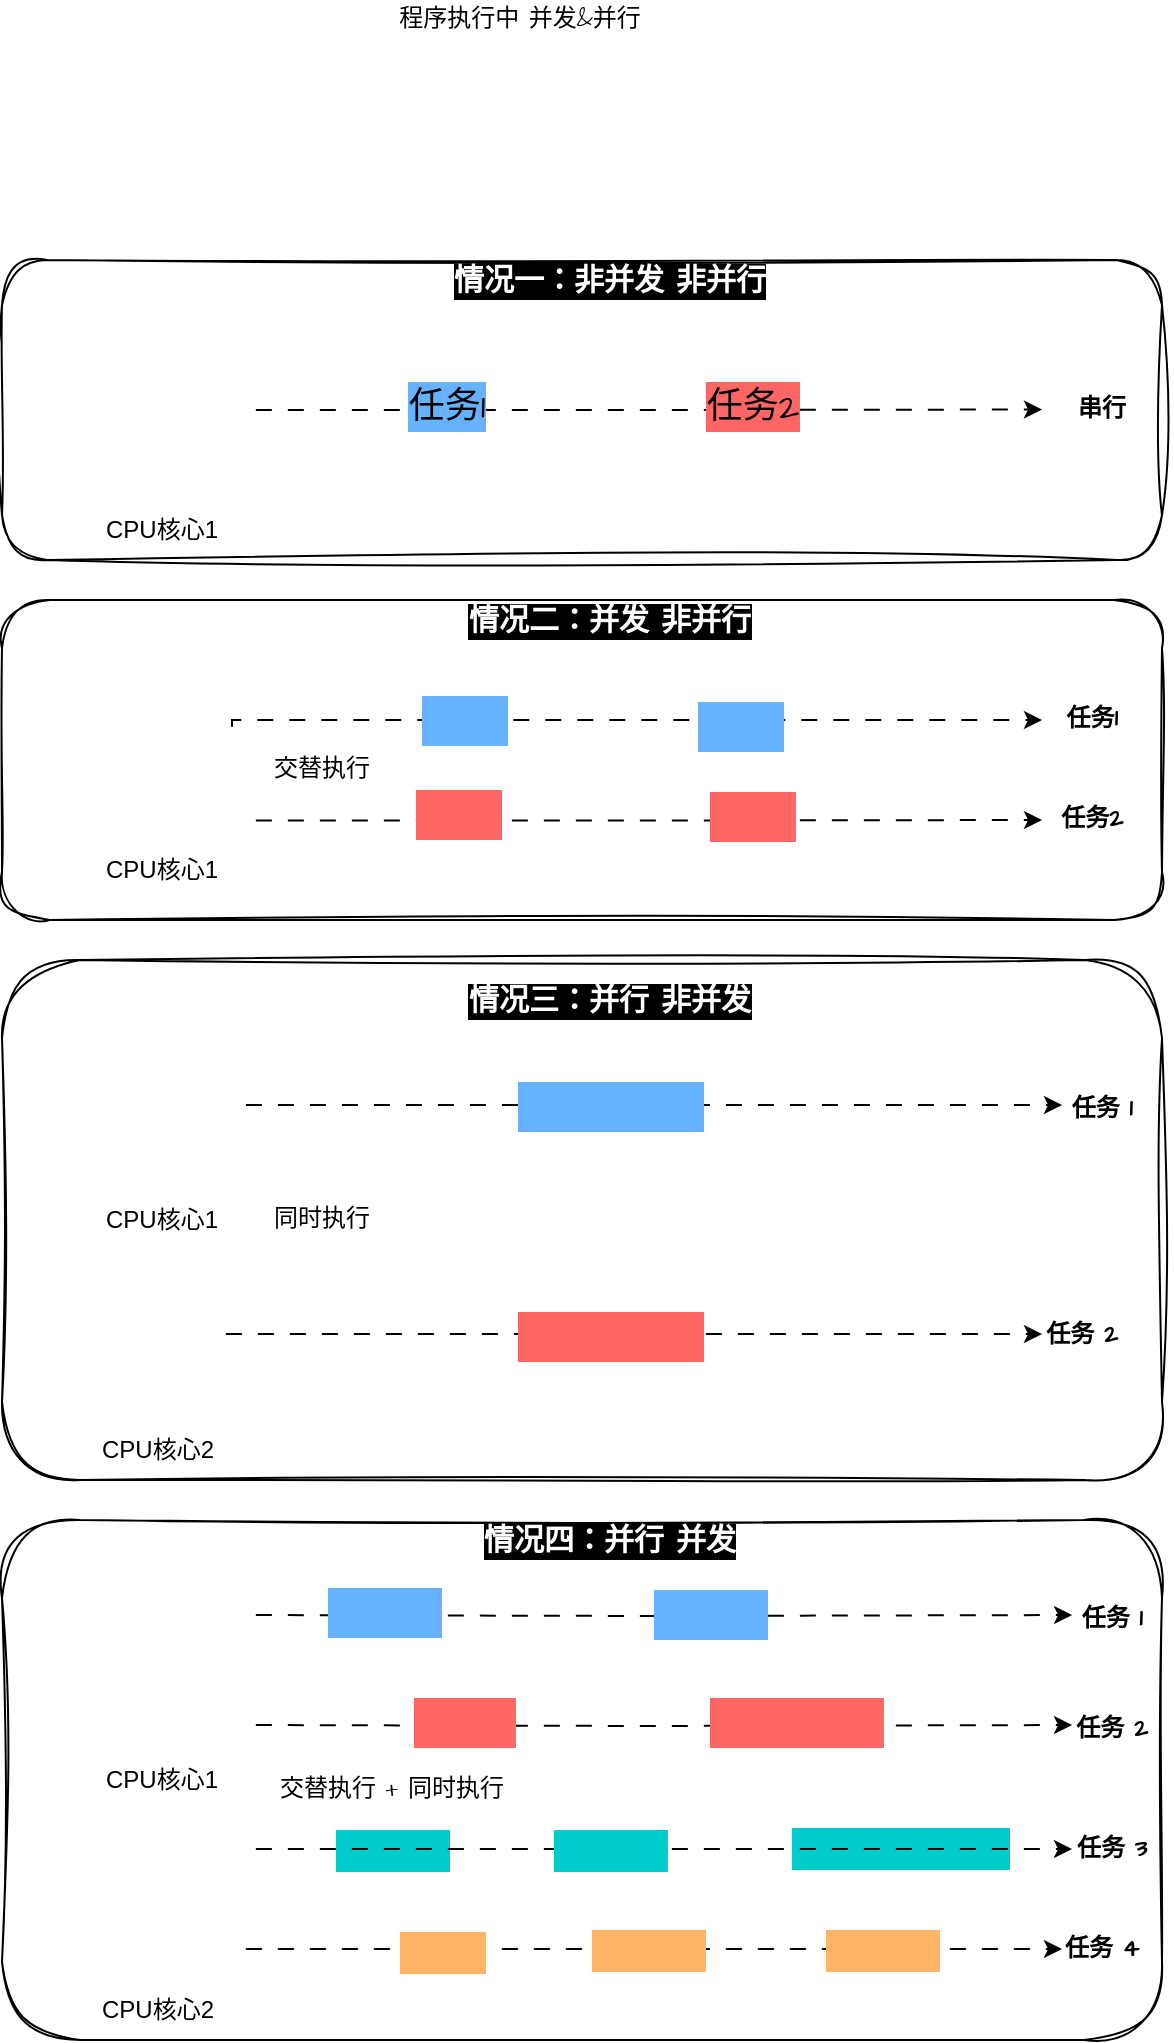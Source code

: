 <mxfile version="24.8.3">
  <diagram name="第 1 页" id="byNhjJoshehbKPNAF51z">
    <mxGraphModel dx="2074" dy="1121" grid="1" gridSize="10" guides="1" tooltips="1" connect="1" arrows="1" fold="1" page="1" pageScale="1" pageWidth="827" pageHeight="1169" math="0" shadow="0">
      <root>
        <mxCell id="0" />
        <mxCell id="1" parent="0" />
        <mxCell id="X3H9cemF7JHuzI0W92OL-17" value="程序执行中 并发&amp;amp;并行" style="text;html=1;align=center;verticalAlign=middle;whiteSpace=wrap;rounded=0;fontFamily=Architects Daughter;fontSource=https%3A%2F%2Ffonts.googleapis.com%2Fcss%3Ffamily%3DArchitects%2BDaughter;" vertex="1" parent="1">
          <mxGeometry x="164" y="80" width="250" height="20" as="geometry" />
        </mxCell>
        <mxCell id="X3H9cemF7JHuzI0W92OL-18" value="" style="rounded=1;whiteSpace=wrap;html=1;sketch=1;hachureGap=4;jiggle=2;curveFitting=1;fontFamily=Architects Daughter;fontSource=https%3A%2F%2Ffonts.googleapis.com%2Fcss%3Ffamily%3DArchitects%2BDaughter;" vertex="1" parent="1">
          <mxGeometry x="30" y="210" width="580" height="150" as="geometry" />
        </mxCell>
        <mxCell id="X3H9cemF7JHuzI0W92OL-24" style="edgeStyle=orthogonalEdgeStyle;rounded=0;hachureGap=4;orthogonalLoop=1;jettySize=auto;html=1;exitX=1;exitY=0.5;exitDx=0;exitDy=0;fontFamily=Architects Daughter;fontSource=https%3A%2F%2Ffonts.googleapis.com%2Fcss%3Ffamily%3DArchitects%2BDaughter;flowAnimation=1;" edge="1" parent="1" source="X3H9cemF7JHuzI0W92OL-27">
          <mxGeometry relative="1" as="geometry">
            <mxPoint x="550" y="284.75" as="targetPoint" />
          </mxGeometry>
        </mxCell>
        <mxCell id="X3H9cemF7JHuzI0W92OL-25" value="&lt;font style=&quot;font-size: 18px; background-color: rgb(255, 102, 102);&quot;&gt;任务2&lt;/font&gt;" style="edgeLabel;html=1;align=center;verticalAlign=middle;resizable=0;points=[];sketch=1;hachureGap=4;jiggle=2;curveFitting=1;fontFamily=Architects Daughter;fontSource=https%3A%2F%2Ffonts.googleapis.com%2Fcss%3Ffamily%3DArchitects%2BDaughter;" vertex="1" connectable="0" parent="X3H9cemF7JHuzI0W92OL-24">
          <mxGeometry x="0.276" y="2" relative="1" as="geometry">
            <mxPoint as="offset" />
          </mxGeometry>
        </mxCell>
        <mxCell id="X3H9cemF7JHuzI0W92OL-26" value="&lt;font style=&quot;font-size: 18px; background-color: rgb(102, 178, 255);&quot;&gt;任务1&lt;/font&gt;" style="edgeLabel;html=1;align=center;verticalAlign=middle;resizable=0;points=[];sketch=1;hachureGap=4;jiggle=2;curveFitting=1;fontFamily=Architects Daughter;fontSource=https%3A%2F%2Ffonts.googleapis.com%2Fcss%3Ffamily%3DArchitects%2BDaughter;" vertex="1" connectable="0" parent="X3H9cemF7JHuzI0W92OL-24">
          <mxGeometry x="-0.493" y="2" relative="1" as="geometry">
            <mxPoint as="offset" />
          </mxGeometry>
        </mxCell>
        <mxCell id="X3H9cemF7JHuzI0W92OL-27" value="" style="shape=image;html=1;verticalAlign=top;verticalLabelPosition=bottom;labelBackgroundColor=#ffffff;imageAspect=0;aspect=fixed;image=https://cdn1.iconfinder.com/data/icons/bootstrap-vol-2/16/cpu-128.png;sketch=1;hachureGap=4;jiggle=2;curveFitting=1;fontFamily=Architects Daughter;fontSource=https%3A%2F%2Ffonts.googleapis.com%2Fcss%3Ffamily%3DArchitects%2BDaughter;" vertex="1" parent="1">
          <mxGeometry x="70" y="245" width="80" height="80" as="geometry" />
        </mxCell>
        <mxCell id="X3H9cemF7JHuzI0W92OL-41" value="情况一：非并发 非并行" style="text;html=1;align=center;verticalAlign=middle;whiteSpace=wrap;rounded=0;fontFamily=Architects Daughter;fontSource=https%3A%2F%2Ffonts.googleapis.com%2Fcss%3Ffamily%3DArchitects%2BDaughter;labelBackgroundColor=#000000;fontColor=#FFFFFF;fontStyle=1;fontSize=15;" vertex="1" parent="1">
          <mxGeometry x="254" y="200" width="160" height="40" as="geometry" />
        </mxCell>
        <mxCell id="X3H9cemF7JHuzI0W92OL-42" value="CPU核心1" style="text;html=1;align=center;verticalAlign=middle;whiteSpace=wrap;rounded=0;" vertex="1" parent="1">
          <mxGeometry x="80" y="330" width="60" height="30" as="geometry" />
        </mxCell>
        <mxCell id="X3H9cemF7JHuzI0W92OL-43" value="串行" style="text;html=1;align=center;verticalAlign=middle;whiteSpace=wrap;rounded=0;fontFamily=Architects Daughter;fontSource=https%3A%2F%2Ffonts.googleapis.com%2Fcss%3Ffamily%3DArchitects%2BDaughter;fontStyle=1" vertex="1" parent="1">
          <mxGeometry x="550" y="270" width="60" height="30" as="geometry" />
        </mxCell>
        <mxCell id="X3H9cemF7JHuzI0W92OL-44" value="" style="rounded=1;whiteSpace=wrap;html=1;sketch=1;hachureGap=4;jiggle=2;curveFitting=1;fontFamily=Architects Daughter;fontSource=https%3A%2F%2Ffonts.googleapis.com%2Fcss%3Ffamily%3DArchitects%2BDaughter;" vertex="1" parent="1">
          <mxGeometry x="30" y="560" width="580" height="260" as="geometry" />
        </mxCell>
        <mxCell id="X3H9cemF7JHuzI0W92OL-45" style="edgeStyle=orthogonalEdgeStyle;rounded=0;hachureGap=4;orthogonalLoop=1;jettySize=auto;html=1;exitX=1;exitY=0.5;exitDx=0;exitDy=0;fontFamily=Architects Daughter;fontSource=https%3A%2F%2Ffonts.googleapis.com%2Fcss%3Ffamily%3DArchitects%2BDaughter;flowAnimation=1;entryX=0.167;entryY=0.417;entryDx=0;entryDy=0;entryPerimeter=0;" edge="1" parent="1" source="X3H9cemF7JHuzI0W92OL-48" target="X3H9cemF7JHuzI0W92OL-51">
          <mxGeometry relative="1" as="geometry">
            <mxPoint x="550" y="634.75" as="targetPoint" />
          </mxGeometry>
        </mxCell>
        <mxCell id="X3H9cemF7JHuzI0W92OL-47" value="&lt;span style=&quot;font-size: 18px; background-color: rgb(102, 178, 255);&quot;&gt;&amp;nbsp; &amp;nbsp; &amp;nbsp; &amp;nbsp; &amp;nbsp; &amp;nbsp; &amp;nbsp;&lt;/span&gt;" style="edgeLabel;html=1;align=center;verticalAlign=middle;resizable=0;points=[];sketch=1;hachureGap=4;jiggle=2;curveFitting=1;fontFamily=Architects Daughter;fontSource=https%3A%2F%2Ffonts.googleapis.com%2Fcss%3Ffamily%3DArchitects%2BDaughter;" vertex="1" connectable="0" parent="X3H9cemF7JHuzI0W92OL-45">
          <mxGeometry x="-0.493" y="2" relative="1" as="geometry">
            <mxPoint x="84" y="2" as="offset" />
          </mxGeometry>
        </mxCell>
        <mxCell id="X3H9cemF7JHuzI0W92OL-48" value="" style="shape=image;html=1;verticalAlign=top;verticalLabelPosition=bottom;labelBackgroundColor=#ffffff;imageAspect=0;aspect=fixed;image=https://cdn1.iconfinder.com/data/icons/bootstrap-vol-2/16/cpu-128.png;sketch=1;hachureGap=4;jiggle=2;curveFitting=1;fontFamily=Architects Daughter;fontSource=https%3A%2F%2Ffonts.googleapis.com%2Fcss%3Ffamily%3DArchitects%2BDaughter;" vertex="1" parent="1">
          <mxGeometry x="70" y="595" width="75" height="75" as="geometry" />
        </mxCell>
        <mxCell id="X3H9cemF7JHuzI0W92OL-49" value="情况三：并行 非并发" style="text;html=1;align=center;verticalAlign=middle;whiteSpace=wrap;rounded=0;fontFamily=Architects Daughter;fontSource=https%3A%2F%2Ffonts.googleapis.com%2Fcss%3Ffamily%3DArchitects%2BDaughter;labelBackgroundColor=#000000;fontColor=#FFFFFF;fontStyle=1;fontSize=15;" vertex="1" parent="1">
          <mxGeometry x="254" y="560" width="160" height="40" as="geometry" />
        </mxCell>
        <mxCell id="X3H9cemF7JHuzI0W92OL-50" value="CPU核心1" style="text;html=1;align=center;verticalAlign=middle;whiteSpace=wrap;rounded=0;" vertex="1" parent="1">
          <mxGeometry x="80" y="675" width="60" height="30" as="geometry" />
        </mxCell>
        <mxCell id="X3H9cemF7JHuzI0W92OL-51" value="任务 1" style="text;html=1;align=center;verticalAlign=middle;whiteSpace=wrap;rounded=0;fontFamily=Architects Daughter;fontSource=https%3A%2F%2Ffonts.googleapis.com%2Fcss%3Ffamily%3DArchitects%2BDaughter;fontStyle=1" vertex="1" parent="1">
          <mxGeometry x="550" y="620" width="60" height="30" as="geometry" />
        </mxCell>
        <mxCell id="X3H9cemF7JHuzI0W92OL-65" value="" style="shape=image;html=1;verticalAlign=top;verticalLabelPosition=bottom;labelBackgroundColor=#ffffff;imageAspect=0;aspect=fixed;image=https://cdn1.iconfinder.com/data/icons/bootstrap-vol-2/16/cpu-128.png;sketch=1;hachureGap=4;jiggle=2;curveFitting=1;fontFamily=Architects Daughter;fontSource=https%3A%2F%2Ffonts.googleapis.com%2Fcss%3Ffamily%3DArchitects%2BDaughter;" vertex="1" parent="1">
          <mxGeometry x="70" y="710" width="75" height="75" as="geometry" />
        </mxCell>
        <mxCell id="X3H9cemF7JHuzI0W92OL-66" value="CPU核心2" style="text;html=1;align=center;verticalAlign=middle;whiteSpace=wrap;rounded=0;" vertex="1" parent="1">
          <mxGeometry x="77.5" y="790" width="60" height="30" as="geometry" />
        </mxCell>
        <mxCell id="X3H9cemF7JHuzI0W92OL-69" style="edgeStyle=orthogonalEdgeStyle;rounded=0;hachureGap=4;orthogonalLoop=1;jettySize=auto;html=1;exitX=1;exitY=0.5;exitDx=0;exitDy=0;fontFamily=Architects Daughter;fontSource=https%3A%2F%2Ffonts.googleapis.com%2Fcss%3Ffamily%3DArchitects%2BDaughter;flowAnimation=1;entryX=0.167;entryY=0.417;entryDx=0;entryDy=0;entryPerimeter=0;" edge="1" parent="1">
          <mxGeometry relative="1" as="geometry">
            <mxPoint x="550" y="747" as="targetPoint" />
            <mxPoint x="135" y="747" as="sourcePoint" />
          </mxGeometry>
        </mxCell>
        <mxCell id="X3H9cemF7JHuzI0W92OL-71" value="&lt;span style=&quot;font-size: 18px; background-color: rgb(255, 102, 102);&quot;&gt;&amp;nbsp; &amp;nbsp; &amp;nbsp; &amp;nbsp; &amp;nbsp; &amp;nbsp; &amp;nbsp;&lt;/span&gt;" style="edgeLabel;html=1;align=center;verticalAlign=middle;resizable=0;points=[];sketch=1;hachureGap=4;jiggle=2;curveFitting=1;fontFamily=Architects Daughter;fontSource=https%3A%2F%2Ffonts.googleapis.com%2Fcss%3Ffamily%3DArchitects%2BDaughter;" vertex="1" connectable="0" parent="1">
          <mxGeometry x="334.004" y="747.5" as="geometry" />
        </mxCell>
        <mxCell id="X3H9cemF7JHuzI0W92OL-74" value="任务 2" style="text;html=1;align=center;verticalAlign=middle;whiteSpace=wrap;rounded=0;fontFamily=Architects Daughter;fontSource=https%3A%2F%2Ffonts.googleapis.com%2Fcss%3Ffamily%3DArchitects%2BDaughter;fontStyle=1" vertex="1" parent="1">
          <mxGeometry x="540" y="732.5" width="60" height="30" as="geometry" />
        </mxCell>
        <mxCell id="X3H9cemF7JHuzI0W92OL-75" value="" style="rounded=1;whiteSpace=wrap;html=1;sketch=1;hachureGap=4;jiggle=2;curveFitting=1;fontFamily=Architects Daughter;fontSource=https%3A%2F%2Ffonts.googleapis.com%2Fcss%3Ffamily%3DArchitects%2BDaughter;" vertex="1" parent="1">
          <mxGeometry x="30" y="380" width="580" height="160" as="geometry" />
        </mxCell>
        <mxCell id="X3H9cemF7JHuzI0W92OL-76" style="edgeStyle=orthogonalEdgeStyle;rounded=0;hachureGap=4;orthogonalLoop=1;jettySize=auto;html=1;exitX=1;exitY=0.5;exitDx=0;exitDy=0;fontFamily=Architects Daughter;fontSource=https%3A%2F%2Ffonts.googleapis.com%2Fcss%3Ffamily%3DArchitects%2BDaughter;flowAnimation=1;entryX=0;entryY=0.5;entryDx=0;entryDy=0;" edge="1" parent="1" target="X3H9cemF7JHuzI0W92OL-82">
          <mxGeometry relative="1" as="geometry">
            <mxPoint x="545" y="450" as="targetPoint" />
            <mxPoint x="145" y="450.25" as="sourcePoint" />
            <Array as="points">
              <mxPoint x="145" y="440" />
            </Array>
          </mxGeometry>
        </mxCell>
        <mxCell id="X3H9cemF7JHuzI0W92OL-78" value="&lt;span style=&quot;font-size: 18px; background-color: rgb(102, 178, 255);&quot;&gt;&amp;nbsp; &amp;nbsp; &amp;nbsp;&amp;nbsp;&lt;/span&gt;" style="edgeLabel;html=1;align=center;verticalAlign=middle;resizable=0;points=[];sketch=1;hachureGap=4;jiggle=2;curveFitting=1;fontFamily=Architects Daughter;fontSource=https%3A%2F%2Ffonts.googleapis.com%2Fcss%3Ffamily%3DArchitects%2BDaughter;" vertex="1" connectable="0" parent="X3H9cemF7JHuzI0W92OL-76">
          <mxGeometry x="-0.493" y="2" relative="1" as="geometry">
            <mxPoint x="20" y="2" as="offset" />
          </mxGeometry>
        </mxCell>
        <mxCell id="X3H9cemF7JHuzI0W92OL-79" value="" style="shape=image;html=1;verticalAlign=top;verticalLabelPosition=bottom;labelBackgroundColor=#ffffff;imageAspect=0;aspect=fixed;image=https://cdn1.iconfinder.com/data/icons/bootstrap-vol-2/16/cpu-128.png;sketch=1;hachureGap=4;jiggle=2;curveFitting=1;fontFamily=Architects Daughter;fontSource=https%3A%2F%2Ffonts.googleapis.com%2Fcss%3Ffamily%3DArchitects%2BDaughter;" vertex="1" parent="1">
          <mxGeometry x="70" y="415" width="80" height="80" as="geometry" />
        </mxCell>
        <mxCell id="X3H9cemF7JHuzI0W92OL-80" value="情况二：并发 非并行" style="text;html=1;align=center;verticalAlign=middle;whiteSpace=wrap;rounded=0;fontFamily=Architects Daughter;fontSource=https%3A%2F%2Ffonts.googleapis.com%2Fcss%3Ffamily%3DArchitects%2BDaughter;labelBackgroundColor=#000000;fontColor=#FFFFFF;fontStyle=1;fontSize=15;" vertex="1" parent="1">
          <mxGeometry x="254" y="370" width="160" height="40" as="geometry" />
        </mxCell>
        <mxCell id="X3H9cemF7JHuzI0W92OL-81" value="CPU核心1" style="text;html=1;align=center;verticalAlign=middle;whiteSpace=wrap;rounded=0;" vertex="1" parent="1">
          <mxGeometry x="80" y="500" width="60" height="30" as="geometry" />
        </mxCell>
        <mxCell id="X3H9cemF7JHuzI0W92OL-82" value="任务1" style="text;html=1;align=center;verticalAlign=middle;whiteSpace=wrap;rounded=0;fontFamily=Architects Daughter;fontSource=https%3A%2F%2Ffonts.googleapis.com%2Fcss%3Ffamily%3DArchitects%2BDaughter;fontStyle=1" vertex="1" parent="1">
          <mxGeometry x="550" y="430" width="50" height="20" as="geometry" />
        </mxCell>
        <mxCell id="X3H9cemF7JHuzI0W92OL-86" style="edgeStyle=orthogonalEdgeStyle;rounded=0;hachureGap=4;orthogonalLoop=1;jettySize=auto;html=1;exitX=1;exitY=0.5;exitDx=0;exitDy=0;fontFamily=Architects Daughter;fontSource=https%3A%2F%2Ffonts.googleapis.com%2Fcss%3Ffamily%3DArchitects%2BDaughter;flowAnimation=1;" edge="1" parent="1">
          <mxGeometry relative="1" as="geometry">
            <mxPoint x="550" y="490" as="targetPoint" />
            <mxPoint x="150" y="490.25" as="sourcePoint" />
            <Array as="points">
              <mxPoint x="150" y="491.25" />
              <mxPoint x="350" y="491.25" />
              <mxPoint x="350" y="490.25" />
            </Array>
          </mxGeometry>
        </mxCell>
        <mxCell id="X3H9cemF7JHuzI0W92OL-87" value="&lt;span style=&quot;font-size: 18px; background-color: rgb(255, 102, 102);&quot;&gt;&amp;nbsp; &amp;nbsp; &amp;nbsp;&amp;nbsp;&lt;/span&gt;" style="edgeLabel;html=1;align=center;verticalAlign=middle;resizable=0;points=[];sketch=1;hachureGap=4;jiggle=2;curveFitting=1;fontFamily=Architects Daughter;fontSource=https%3A%2F%2Ffonts.googleapis.com%2Fcss%3Ffamily%3DArchitects%2BDaughter;" vertex="1" connectable="0" parent="X3H9cemF7JHuzI0W92OL-86">
          <mxGeometry x="0.276" y="2" relative="1" as="geometry">
            <mxPoint as="offset" />
          </mxGeometry>
        </mxCell>
        <mxCell id="X3H9cemF7JHuzI0W92OL-89" value="任务2" style="text;html=1;align=center;verticalAlign=middle;whiteSpace=wrap;rounded=0;fontFamily=Architects Daughter;fontSource=https%3A%2F%2Ffonts.googleapis.com%2Fcss%3Ffamily%3DArchitects%2BDaughter;fontStyle=1" vertex="1" parent="1">
          <mxGeometry x="550" y="480" width="50" height="20" as="geometry" />
        </mxCell>
        <mxCell id="X3H9cemF7JHuzI0W92OL-92" value="交替执行" style="text;html=1;align=center;verticalAlign=middle;whiteSpace=wrap;rounded=0;fontFamily=Architects Daughter;fontSource=https%3A%2F%2Ffonts.googleapis.com%2Fcss%3Ffamily%3DArchitects%2BDaughter;" vertex="1" parent="1">
          <mxGeometry x="160" y="450" width="60" height="30" as="geometry" />
        </mxCell>
        <mxCell id="X3H9cemF7JHuzI0W92OL-97" value="&lt;span style=&quot;font-size: 18px; background-color: rgb(102, 178, 255);&quot;&gt;&amp;nbsp; &amp;nbsp; &amp;nbsp;&amp;nbsp;&lt;/span&gt;" style="edgeLabel;html=1;align=center;verticalAlign=middle;resizable=0;points=[];sketch=1;hachureGap=4;jiggle=2;curveFitting=1;fontFamily=Architects Daughter;fontSource=https%3A%2F%2Ffonts.googleapis.com%2Fcss%3Ffamily%3DArchitects%2BDaughter;" vertex="1" connectable="0" parent="1">
          <mxGeometry x="280" y="440" as="geometry">
            <mxPoint x="119" y="3" as="offset" />
          </mxGeometry>
        </mxCell>
        <mxCell id="X3H9cemF7JHuzI0W92OL-98" value="&lt;span style=&quot;font-size: 18px; background-color: rgb(255, 102, 102);&quot;&gt;&amp;nbsp; &amp;nbsp; &amp;nbsp;&amp;nbsp;&lt;/span&gt;" style="edgeLabel;html=1;align=center;verticalAlign=middle;resizable=0;points=[];sketch=1;hachureGap=4;jiggle=2;curveFitting=1;fontFamily=Architects Daughter;fontSource=https%3A%2F%2Ffonts.googleapis.com%2Fcss%3Ffamily%3DArchitects%2BDaughter;" vertex="1" connectable="0" parent="1">
          <mxGeometry x="413.997" y="494.998" as="geometry">
            <mxPoint x="-156" y="-8" as="offset" />
          </mxGeometry>
        </mxCell>
        <mxCell id="X3H9cemF7JHuzI0W92OL-99" value="同时执行" style="text;html=1;align=center;verticalAlign=middle;whiteSpace=wrap;rounded=0;fontFamily=Architects Daughter;fontSource=https%3A%2F%2Ffonts.googleapis.com%2Fcss%3Ffamily%3DArchitects%2BDaughter;" vertex="1" parent="1">
          <mxGeometry x="160" y="675" width="60" height="30" as="geometry" />
        </mxCell>
        <mxCell id="X3H9cemF7JHuzI0W92OL-100" value="" style="rounded=1;whiteSpace=wrap;html=1;sketch=1;hachureGap=4;jiggle=2;curveFitting=1;fontFamily=Architects Daughter;fontSource=https%3A%2F%2Ffonts.googleapis.com%2Fcss%3Ffamily%3DArchitects%2BDaughter;" vertex="1" parent="1">
          <mxGeometry x="30" y="840" width="580" height="260" as="geometry" />
        </mxCell>
        <mxCell id="X3H9cemF7JHuzI0W92OL-101" style="edgeStyle=orthogonalEdgeStyle;rounded=0;hachureGap=4;orthogonalLoop=1;jettySize=auto;html=1;exitX=1;exitY=0.5;exitDx=0;exitDy=0;fontFamily=Architects Daughter;fontSource=https%3A%2F%2Ffonts.googleapis.com%2Fcss%3Ffamily%3DArchitects%2BDaughter;flowAnimation=1;entryX=0.167;entryY=0.417;entryDx=0;entryDy=0;entryPerimeter=0;" edge="1" parent="1" target="X3H9cemF7JHuzI0W92OL-106">
          <mxGeometry relative="1" as="geometry">
            <mxPoint x="555" y="889.75" as="targetPoint" />
            <mxPoint x="150" y="887.5" as="sourcePoint" />
          </mxGeometry>
        </mxCell>
        <mxCell id="X3H9cemF7JHuzI0W92OL-102" value="&lt;span style=&quot;font-size: 18px; background-color: rgb(102, 178, 255);&quot;&gt;&amp;nbsp; &amp;nbsp; &amp;nbsp; &amp;nbsp;&amp;nbsp;&lt;/span&gt;" style="edgeLabel;html=1;align=center;verticalAlign=middle;resizable=0;points=[];sketch=1;hachureGap=4;jiggle=2;curveFitting=1;fontFamily=Architects Daughter;fontSource=https%3A%2F%2Ffonts.googleapis.com%2Fcss%3Ffamily%3DArchitects%2BDaughter;" vertex="1" connectable="0" parent="X3H9cemF7JHuzI0W92OL-101">
          <mxGeometry x="-0.493" y="2" relative="1" as="geometry">
            <mxPoint x="-35" as="offset" />
          </mxGeometry>
        </mxCell>
        <mxCell id="X3H9cemF7JHuzI0W92OL-103" value="" style="shape=image;html=1;verticalAlign=top;verticalLabelPosition=bottom;labelBackgroundColor=#ffffff;imageAspect=0;aspect=fixed;image=https://cdn1.iconfinder.com/data/icons/bootstrap-vol-2/16/cpu-128.png;sketch=1;hachureGap=4;jiggle=2;curveFitting=1;fontFamily=Architects Daughter;fontSource=https%3A%2F%2Ffonts.googleapis.com%2Fcss%3Ffamily%3DArchitects%2BDaughter;" vertex="1" parent="1">
          <mxGeometry x="70" y="875" width="75" height="75" as="geometry" />
        </mxCell>
        <mxCell id="X3H9cemF7JHuzI0W92OL-104" value="情况四：并行 并发" style="text;html=1;align=center;verticalAlign=middle;whiteSpace=wrap;rounded=0;fontFamily=Architects Daughter;fontSource=https%3A%2F%2Ffonts.googleapis.com%2Fcss%3Ffamily%3DArchitects%2BDaughter;labelBackgroundColor=#000000;fontColor=#FFFFFF;fontStyle=1;fontSize=15;" vertex="1" parent="1">
          <mxGeometry x="254" y="830" width="160" height="40" as="geometry" />
        </mxCell>
        <mxCell id="X3H9cemF7JHuzI0W92OL-105" value="CPU核心1" style="text;html=1;align=center;verticalAlign=middle;whiteSpace=wrap;rounded=0;" vertex="1" parent="1">
          <mxGeometry x="80" y="955" width="60" height="30" as="geometry" />
        </mxCell>
        <mxCell id="X3H9cemF7JHuzI0W92OL-106" value="任务 1" style="text;html=1;align=center;verticalAlign=middle;whiteSpace=wrap;rounded=0;fontFamily=Architects Daughter;fontSource=https%3A%2F%2Ffonts.googleapis.com%2Fcss%3Ffamily%3DArchitects%2BDaughter;fontStyle=1" vertex="1" parent="1">
          <mxGeometry x="555" y="875" width="60" height="30" as="geometry" />
        </mxCell>
        <mxCell id="X3H9cemF7JHuzI0W92OL-107" value="" style="shape=image;html=1;verticalAlign=top;verticalLabelPosition=bottom;labelBackgroundColor=#ffffff;imageAspect=0;aspect=fixed;image=https://cdn1.iconfinder.com/data/icons/bootstrap-vol-2/16/cpu-128.png;sketch=1;hachureGap=4;jiggle=2;curveFitting=1;fontFamily=Architects Daughter;fontSource=https%3A%2F%2Ffonts.googleapis.com%2Fcss%3Ffamily%3DArchitects%2BDaughter;" vertex="1" parent="1">
          <mxGeometry x="70" y="990" width="75" height="75" as="geometry" />
        </mxCell>
        <mxCell id="X3H9cemF7JHuzI0W92OL-108" value="CPU核心2" style="text;html=1;align=center;verticalAlign=middle;whiteSpace=wrap;rounded=0;" vertex="1" parent="1">
          <mxGeometry x="77.5" y="1070" width="60" height="30" as="geometry" />
        </mxCell>
        <mxCell id="X3H9cemF7JHuzI0W92OL-109" value="&lt;span style=&quot;font-size: 18px; background-color: rgb(102, 178, 255);&quot;&gt;&amp;nbsp; &amp;nbsp; &amp;nbsp; &amp;nbsp;&amp;nbsp;&lt;/span&gt;" style="edgeLabel;html=1;align=center;verticalAlign=middle;resizable=0;points=[];sketch=1;hachureGap=4;jiggle=2;curveFitting=1;fontFamily=Architects Daughter;fontSource=https%3A%2F%2Ffonts.googleapis.com%2Fcss%3Ffamily%3DArchitects%2BDaughter;" vertex="1" connectable="0" parent="1">
          <mxGeometry x="380.0" y="887.503" as="geometry">
            <mxPoint x="4" y="-1" as="offset" />
          </mxGeometry>
        </mxCell>
        <mxCell id="X3H9cemF7JHuzI0W92OL-110" value="&lt;span style=&quot;color: rgb(0, 0, 0); font-family: &amp;quot;Architects Daughter&amp;quot;; font-size: 18px; font-style: normal; font-variant-ligatures: normal; font-variant-caps: normal; font-weight: 400; letter-spacing: normal; orphans: 2; text-align: center; text-indent: 0px; text-transform: none; widows: 2; word-spacing: 0px; -webkit-text-stroke-width: 0px; white-space: nowrap; text-decoration-thickness: initial; text-decoration-style: initial; text-decoration-color: initial; float: none; display: inline !important;&quot;&gt;&amp;nbsp; &amp;nbsp; &amp;nbsp; &amp;nbsp;&amp;nbsp;&lt;/span&gt;" style="edgeStyle=orthogonalEdgeStyle;rounded=0;hachureGap=4;orthogonalLoop=1;jettySize=auto;html=1;exitX=1;exitY=0.5;exitDx=0;exitDy=0;fontFamily=Architects Daughter;fontSource=https%3A%2F%2Ffonts.googleapis.com%2Fcss%3Ffamily%3DArchitects%2BDaughter;flowAnimation=1;entryX=0.167;entryY=0.417;entryDx=0;entryDy=0;entryPerimeter=0;labelBackgroundColor=#FFB366;" edge="1" parent="1">
          <mxGeometry relative="1" as="geometry">
            <mxPoint x="560" y="1054.5" as="targetPoint" />
            <mxPoint x="145" y="1054.5" as="sourcePoint" />
          </mxGeometry>
        </mxCell>
        <mxCell id="X3H9cemF7JHuzI0W92OL-111" value="&lt;span style=&quot;font-size: 18px;&quot;&gt;&amp;nbsp; &amp;nbsp; &amp;nbsp;&amp;nbsp;&lt;/span&gt;" style="edgeLabel;html=1;align=center;verticalAlign=middle;resizable=0;points=[];sketch=1;hachureGap=4;jiggle=2;curveFitting=1;fontFamily=Architects Daughter;fontSource=https%3A%2F%2Ffonts.googleapis.com%2Fcss%3Ffamily%3DArchitects%2BDaughter;labelBackgroundColor=#FFB366;" vertex="1" connectable="0" parent="1">
          <mxGeometry x="270.004" y="1055.0" as="geometry">
            <mxPoint x="-20" y="1" as="offset" />
          </mxGeometry>
        </mxCell>
        <mxCell id="X3H9cemF7JHuzI0W92OL-112" value="&lt;span style=&quot;font-size: 18px;&quot;&gt;&amp;nbsp; &amp;nbsp; &amp;nbsp; &amp;nbsp;&amp;nbsp;&lt;/span&gt;" style="edgeLabel;html=1;align=center;verticalAlign=middle;resizable=0;points=[];sketch=1;hachureGap=4;jiggle=2;curveFitting=1;fontFamily=Architects Daughter;fontSource=https%3A%2F%2Ffonts.googleapis.com%2Fcss%3Ffamily%3DArchitects%2BDaughter;labelBackgroundColor=#FFB366;" vertex="1" connectable="0" parent="1">
          <mxGeometry x="470.004" y="1055.0" as="geometry" />
        </mxCell>
        <mxCell id="X3H9cemF7JHuzI0W92OL-113" value="任务 4" style="text;html=1;align=center;verticalAlign=middle;whiteSpace=wrap;rounded=0;fontFamily=Architects Daughter;fontSource=https%3A%2F%2Ffonts.googleapis.com%2Fcss%3Ffamily%3DArchitects%2BDaughter;fontStyle=1" vertex="1" parent="1">
          <mxGeometry x="550" y="1040" width="60" height="30" as="geometry" />
        </mxCell>
        <mxCell id="X3H9cemF7JHuzI0W92OL-117" style="edgeStyle=orthogonalEdgeStyle;rounded=0;hachureGap=4;orthogonalLoop=1;jettySize=auto;html=1;exitX=1;exitY=0.5;exitDx=0;exitDy=0;fontFamily=Architects Daughter;fontSource=https%3A%2F%2Ffonts.googleapis.com%2Fcss%3Ffamily%3DArchitects%2BDaughter;flowAnimation=1;entryX=0.167;entryY=0.417;entryDx=0;entryDy=0;entryPerimeter=0;" edge="1" parent="1" target="X3H9cemF7JHuzI0W92OL-119">
          <mxGeometry relative="1" as="geometry">
            <mxPoint x="555" y="944.75" as="targetPoint" />
            <mxPoint x="150" y="942.5" as="sourcePoint" />
          </mxGeometry>
        </mxCell>
        <mxCell id="X3H9cemF7JHuzI0W92OL-119" value="任务 2" style="text;html=1;align=center;verticalAlign=middle;whiteSpace=wrap;rounded=0;fontFamily=Architects Daughter;fontSource=https%3A%2F%2Ffonts.googleapis.com%2Fcss%3Ffamily%3DArchitects%2BDaughter;fontStyle=1" vertex="1" parent="1">
          <mxGeometry x="555" y="930" width="60" height="30" as="geometry" />
        </mxCell>
        <mxCell id="X3H9cemF7JHuzI0W92OL-129" value="&lt;span style=&quot;font-size: 18px;&quot;&gt;&amp;nbsp; &amp;nbsp; &amp;nbsp; &amp;nbsp;&amp;nbsp;&lt;/span&gt;" style="edgeLabel;html=1;align=center;verticalAlign=middle;resizable=0;points=[];sketch=1;hachureGap=4;jiggle=2;curveFitting=1;fontFamily=Architects Daughter;fontSource=https%3A%2F%2Ffonts.googleapis.com%2Fcss%3Ffamily%3DArchitects%2BDaughter;labelBackgroundColor=#00CCCC;" vertex="1" connectable="0" parent="1">
          <mxGeometry x="225.004" y="1005.0" as="geometry" />
        </mxCell>
        <mxCell id="X3H9cemF7JHuzI0W92OL-130" value="&lt;span style=&quot;font-size: 18px;&quot;&gt;&amp;nbsp; &amp;nbsp; &amp;nbsp; &amp;nbsp; &amp;nbsp; &amp;nbsp; &amp;nbsp; &amp;nbsp;&lt;/span&gt;" style="edgeLabel;html=1;align=center;verticalAlign=middle;resizable=0;points=[];sketch=1;hachureGap=4;jiggle=2;curveFitting=1;fontFamily=Architects Daughter;fontSource=https%3A%2F%2Ffonts.googleapis.com%2Fcss%3Ffamily%3DArchitects%2BDaughter;labelBackgroundColor=#00CCCC;" vertex="1" connectable="0" parent="1">
          <mxGeometry x="430.004" y="1005.0" as="geometry">
            <mxPoint x="49" y="-1" as="offset" />
          </mxGeometry>
        </mxCell>
        <mxCell id="X3H9cemF7JHuzI0W92OL-131" value="任务 3" style="text;html=1;align=center;verticalAlign=middle;whiteSpace=wrap;rounded=0;fontFamily=Architects Daughter;fontSource=https%3A%2F%2Ffonts.googleapis.com%2Fcss%3Ffamily%3DArchitects%2BDaughter;fontStyle=1" vertex="1" parent="1">
          <mxGeometry x="555" y="990" width="60" height="30" as="geometry" />
        </mxCell>
        <mxCell id="X3H9cemF7JHuzI0W92OL-132" style="edgeStyle=orthogonalEdgeStyle;rounded=0;hachureGap=4;orthogonalLoop=1;jettySize=auto;html=1;exitX=1;exitY=0.5;exitDx=0;exitDy=0;fontFamily=Architects Daughter;fontSource=https%3A%2F%2Ffonts.googleapis.com%2Fcss%3Ffamily%3DArchitects%2BDaughter;flowAnimation=1;entryX=0.167;entryY=0.417;entryDx=0;entryDy=0;entryPerimeter=0;" edge="1" parent="1">
          <mxGeometry relative="1" as="geometry">
            <mxPoint x="565" y="1004.5" as="targetPoint" />
            <mxPoint x="150" y="1004.5" as="sourcePoint" />
          </mxGeometry>
        </mxCell>
        <mxCell id="X3H9cemF7JHuzI0W92OL-133" value="&lt;span style=&quot;font-size: 18px; background-color: rgb(255, 102, 102);&quot;&gt;&amp;nbsp; &amp;nbsp; &amp;nbsp; &amp;nbsp;&lt;/span&gt;" style="edgeLabel;html=1;align=center;verticalAlign=middle;resizable=0;points=[];sketch=1;hachureGap=4;jiggle=2;curveFitting=1;fontFamily=Architects Daughter;fontSource=https%3A%2F%2Ffonts.googleapis.com%2Fcss%3Ffamily%3DArchitects%2BDaughter;" vertex="1" connectable="0" parent="1">
          <mxGeometry x="254.004" y="942.5" as="geometry">
            <mxPoint x="7" y="-2" as="offset" />
          </mxGeometry>
        </mxCell>
        <mxCell id="X3H9cemF7JHuzI0W92OL-134" value="&lt;span style=&quot;font-size: 18px; background-color: rgb(255, 102, 102);&quot;&gt;&amp;nbsp; &amp;nbsp; &amp;nbsp; &amp;nbsp; &amp;nbsp; &amp;nbsp;&amp;nbsp;&lt;/span&gt;" style="edgeLabel;html=1;align=center;verticalAlign=middle;resizable=0;points=[];sketch=1;hachureGap=4;jiggle=2;curveFitting=1;fontFamily=Architects Daughter;fontSource=https%3A%2F%2Ffonts.googleapis.com%2Fcss%3Ffamily%3DArchitects%2BDaughter;" vertex="1" connectable="0" parent="1">
          <mxGeometry x="420.004" y="942.5" as="geometry">
            <mxPoint x="7" y="-2" as="offset" />
          </mxGeometry>
        </mxCell>
        <mxCell id="X3H9cemF7JHuzI0W92OL-136" value="交替执行 + 同时执行" style="text;html=1;align=center;verticalAlign=middle;whiteSpace=wrap;rounded=0;fontFamily=Architects Daughter;fontSource=https%3A%2F%2Ffonts.googleapis.com%2Fcss%3Ffamily%3DArchitects%2BDaughter;" vertex="1" parent="1">
          <mxGeometry x="160" y="960" width="130" height="30" as="geometry" />
        </mxCell>
        <mxCell id="X3H9cemF7JHuzI0W92OL-139" value="&lt;span style=&quot;font-size: 18px;&quot;&gt;&amp;nbsp; &amp;nbsp; &amp;nbsp; &amp;nbsp;&amp;nbsp;&lt;/span&gt;" style="edgeLabel;html=1;align=center;verticalAlign=middle;resizable=0;points=[];sketch=1;hachureGap=4;jiggle=2;curveFitting=1;fontFamily=Architects Daughter;fontSource=https%3A%2F%2Ffonts.googleapis.com%2Fcss%3Ffamily%3DArchitects%2BDaughter;labelBackgroundColor=#00CCCC;" vertex="1" connectable="0" parent="1">
          <mxGeometry x="334.004" y="1005.0" as="geometry" />
        </mxCell>
      </root>
    </mxGraphModel>
  </diagram>
</mxfile>
